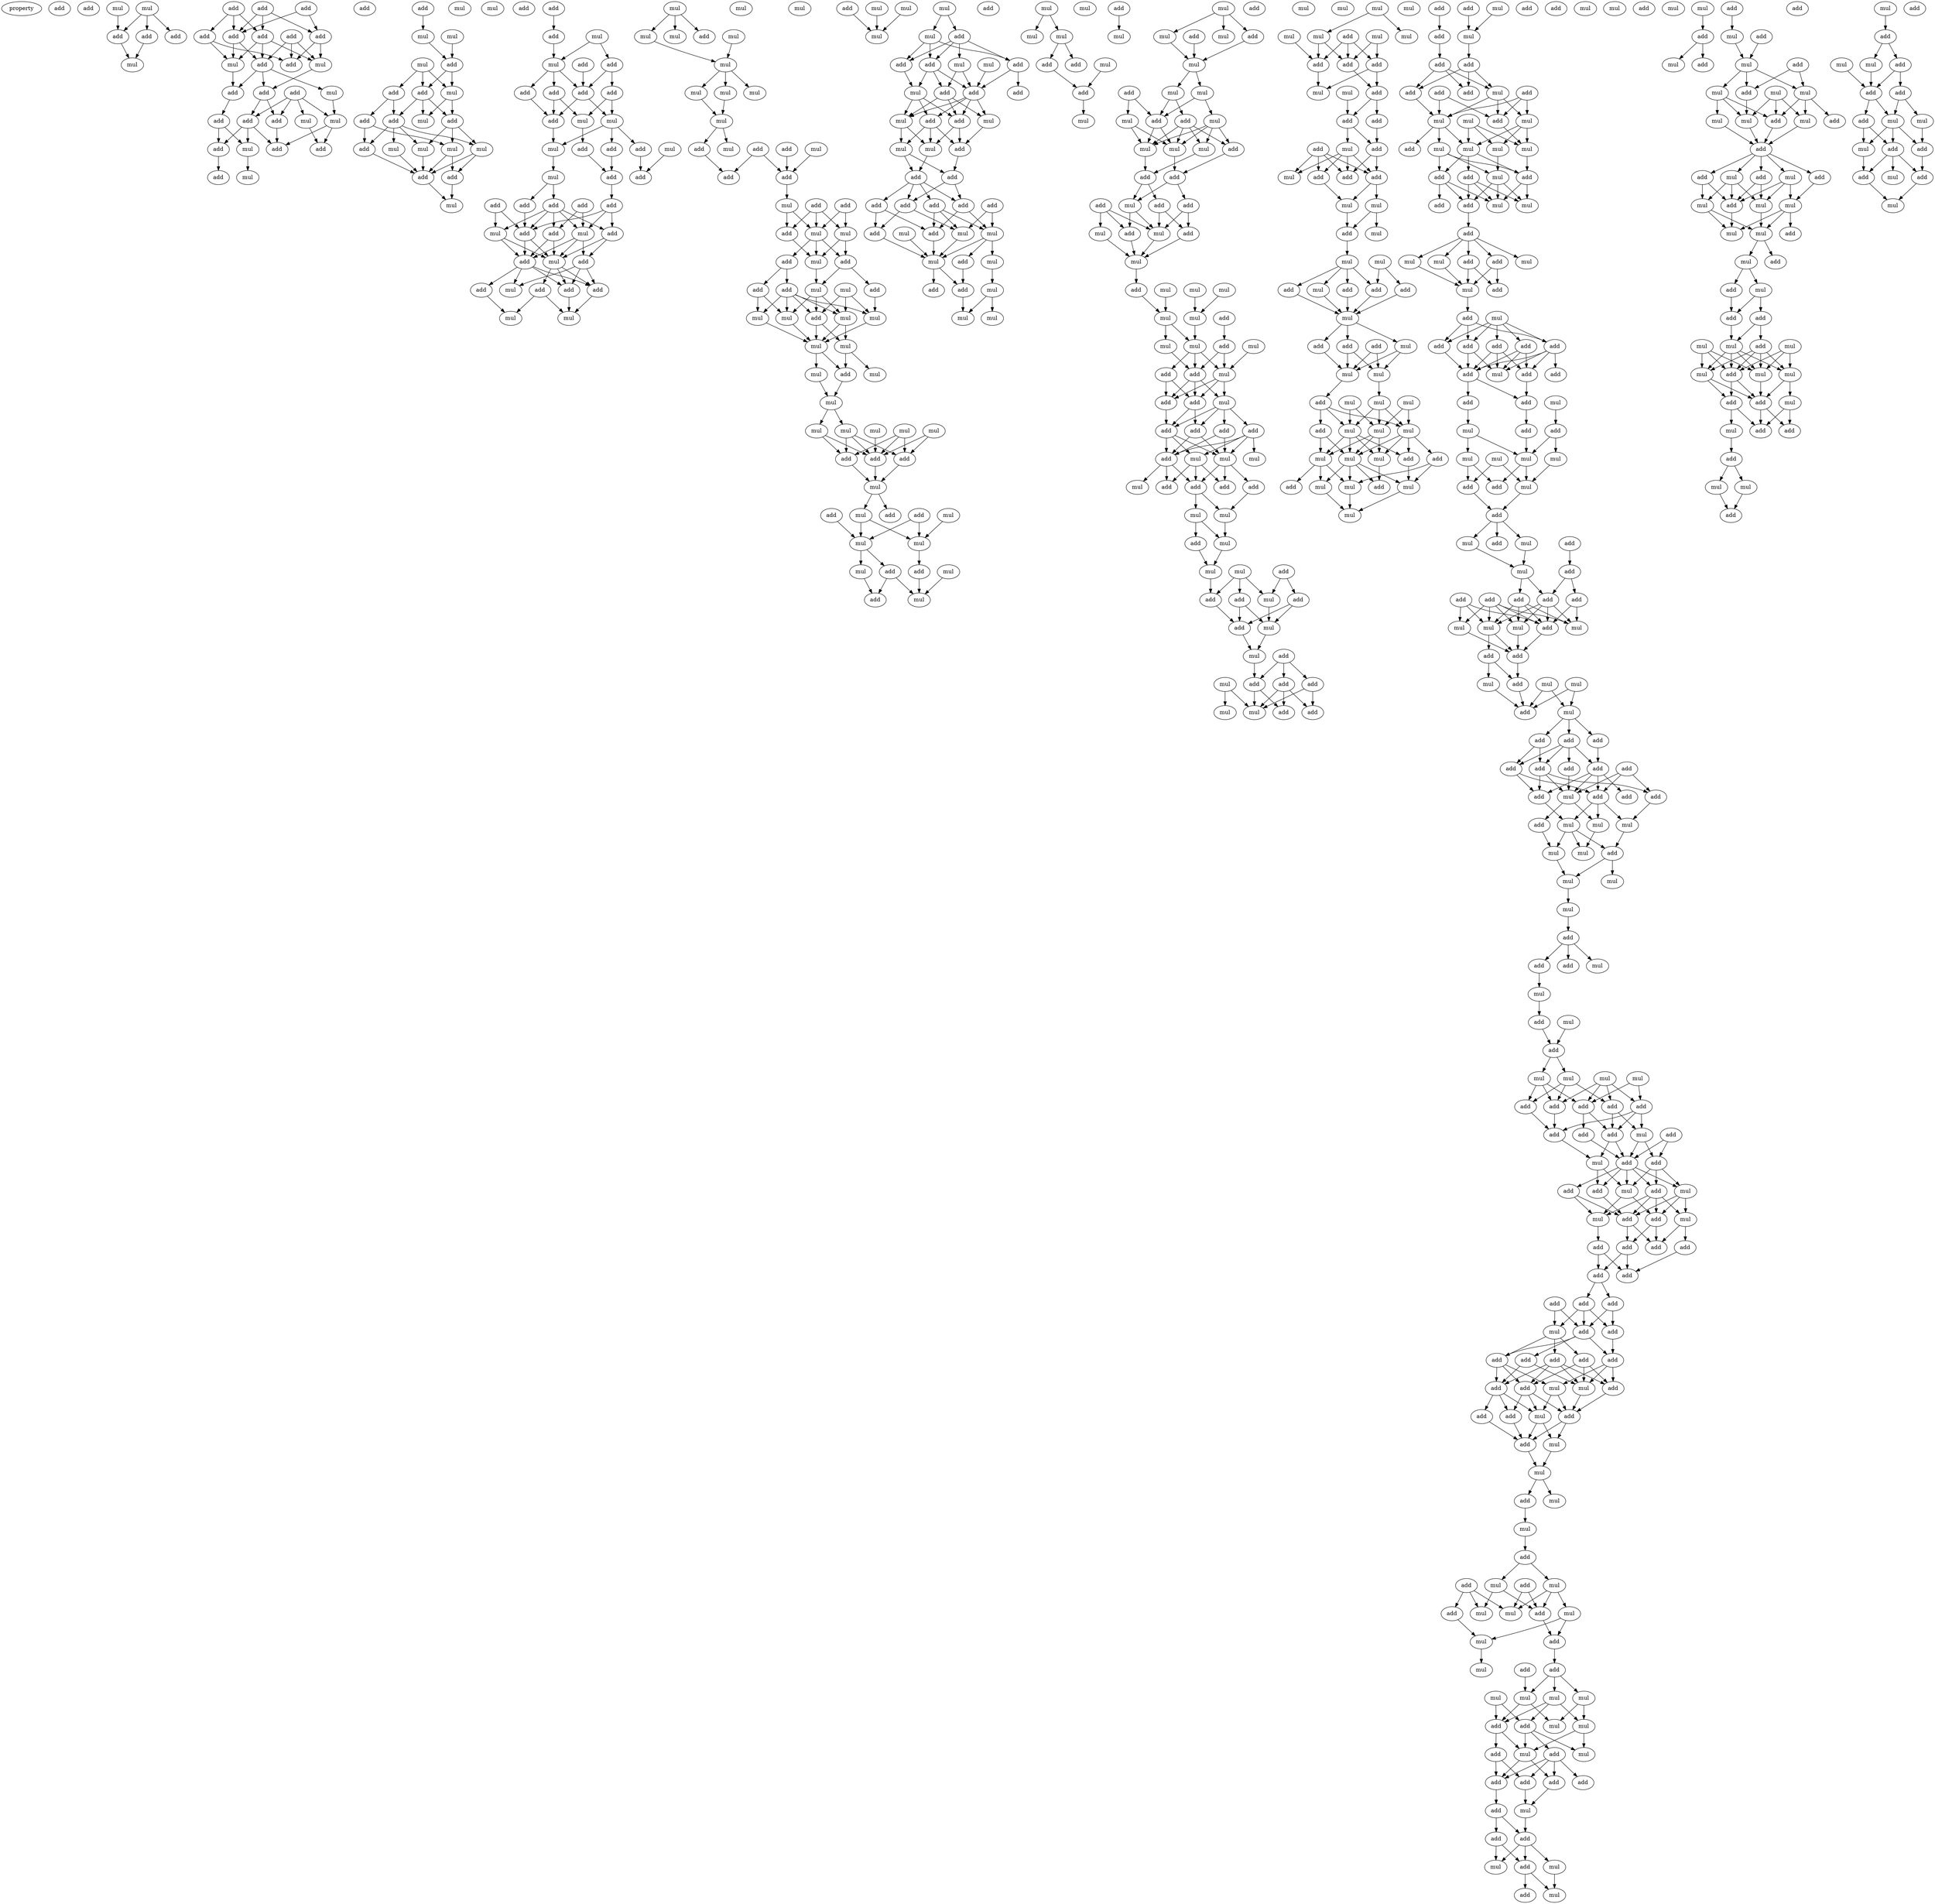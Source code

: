 digraph {
    node [fontcolor=black]
    property [mul=2,lf=1.3]
    0 [ label = add ];
    1 [ label = add ];
    2 [ label = mul ];
    3 [ label = mul ];
    4 [ label = add ];
    5 [ label = add ];
    6 [ label = add ];
    7 [ label = mul ];
    8 [ label = add ];
    9 [ label = add ];
    10 [ label = add ];
    11 [ label = add ];
    12 [ label = add ];
    13 [ label = add ];
    14 [ label = add ];
    15 [ label = add ];
    16 [ label = mul ];
    17 [ label = add ];
    18 [ label = mul ];
    19 [ label = add ];
    20 [ label = mul ];
    21 [ label = add ];
    22 [ label = add ];
    23 [ label = add ];
    24 [ label = add ];
    25 [ label = add ];
    26 [ label = mul ];
    27 [ label = mul ];
    28 [ label = add ];
    29 [ label = mul ];
    30 [ label = add ];
    31 [ label = add ];
    32 [ label = add ];
    33 [ label = add ];
    34 [ label = mul ];
    35 [ label = add ];
    36 [ label = add ];
    37 [ label = mul ];
    38 [ label = mul ];
    39 [ label = mul ];
    40 [ label = mul ];
    41 [ label = mul ];
    42 [ label = add ];
    43 [ label = add ];
    44 [ label = mul ];
    45 [ label = add ];
    46 [ label = add ];
    47 [ label = add ];
    48 [ label = mul ];
    49 [ label = add ];
    50 [ label = mul ];
    51 [ label = mul ];
    52 [ label = add ];
    53 [ label = mul ];
    54 [ label = mul ];
    55 [ label = add ];
    56 [ label = add ];
    57 [ label = add ];
    58 [ label = mul ];
    59 [ label = add ];
    60 [ label = mul ];
    61 [ label = add ];
    62 [ label = add ];
    63 [ label = add ];
    64 [ label = mul ];
    65 [ label = add ];
    66 [ label = add ];
    67 [ label = add ];
    68 [ label = add ];
    69 [ label = mul ];
    70 [ label = add ];
    71 [ label = mul ];
    72 [ label = add ];
    73 [ label = mul ];
    74 [ label = add ];
    75 [ label = add ];
    76 [ label = mul ];
    77 [ label = add ];
    78 [ label = mul ];
    79 [ label = add ];
    80 [ label = add ];
    81 [ label = add ];
    82 [ label = add ];
    83 [ label = add ];
    84 [ label = add ];
    85 [ label = add ];
    86 [ label = add ];
    87 [ label = mul ];
    88 [ label = mul ];
    89 [ label = add ];
    90 [ label = add ];
    91 [ label = mul ];
    92 [ label = add ];
    93 [ label = add ];
    94 [ label = add ];
    95 [ label = mul ];
    96 [ label = add ];
    97 [ label = add ];
    98 [ label = mul ];
    99 [ label = mul ];
    100 [ label = mul ];
    101 [ label = add ];
    102 [ label = mul ];
    103 [ label = mul ];
    104 [ label = mul ];
    105 [ label = mul ];
    106 [ label = mul ];
    107 [ label = mul ];
    108 [ label = mul ];
    109 [ label = mul ];
    110 [ label = mul ];
    111 [ label = mul ];
    112 [ label = add ];
    113 [ label = mul ];
    114 [ label = add ];
    115 [ label = add ];
    116 [ label = mul ];
    117 [ label = add ];
    118 [ label = add ];
    119 [ label = add ];
    120 [ label = add ];
    121 [ label = mul ];
    122 [ label = mul ];
    123 [ label = add ];
    124 [ label = mul ];
    125 [ label = mul ];
    126 [ label = add ];
    127 [ label = add ];
    128 [ label = add ];
    129 [ label = add ];
    130 [ label = mul ];
    131 [ label = mul ];
    132 [ label = add ];
    133 [ label = mul ];
    134 [ label = mul ];
    135 [ label = mul ];
    136 [ label = add ];
    137 [ label = mul ];
    138 [ label = mul ];
    139 [ label = mul ];
    140 [ label = mul ];
    141 [ label = add ];
    142 [ label = mul ];
    143 [ label = mul ];
    144 [ label = mul ];
    145 [ label = mul ];
    146 [ label = mul ];
    147 [ label = mul ];
    148 [ label = mul ];
    149 [ label = add ];
    150 [ label = add ];
    151 [ label = add ];
    152 [ label = mul ];
    153 [ label = add ];
    154 [ label = add ];
    155 [ label = add ];
    156 [ label = mul ];
    157 [ label = mul ];
    158 [ label = mul ];
    159 [ label = mul ];
    160 [ label = mul ];
    161 [ label = add ];
    162 [ label = add ];
    163 [ label = mul ];
    164 [ label = add ];
    165 [ label = add ];
    166 [ label = mul ];
    167 [ label = mul ];
    168 [ label = mul ];
    169 [ label = mul ];
    170 [ label = mul ];
    171 [ label = add ];
    172 [ label = mul ];
    173 [ label = add ];
    174 [ label = add ];
    175 [ label = mul ];
    176 [ label = mul ];
    177 [ label = add ];
    178 [ label = add ];
    179 [ label = add ];
    180 [ label = add ];
    181 [ label = mul ];
    182 [ label = mul ];
    183 [ label = add ];
    184 [ label = add ];
    185 [ label = mul ];
    186 [ label = mul ];
    187 [ label = mul ];
    188 [ label = add ];
    189 [ label = add ];
    190 [ label = add ];
    191 [ label = add ];
    192 [ label = add ];
    193 [ label = add ];
    194 [ label = add ];
    195 [ label = add ];
    196 [ label = add ];
    197 [ label = mul ];
    198 [ label = add ];
    199 [ label = mul ];
    200 [ label = mul ];
    201 [ label = add ];
    202 [ label = mul ];
    203 [ label = mul ];
    204 [ label = add ];
    205 [ label = mul ];
    206 [ label = add ];
    207 [ label = mul ];
    208 [ label = add ];
    209 [ label = mul ];
    210 [ label = mul ];
    211 [ label = mul ];
    212 [ label = mul ];
    213 [ label = add ];
    214 [ label = add ];
    215 [ label = mul ];
    216 [ label = add ];
    217 [ label = mul ];
    218 [ label = mul ];
    219 [ label = add ];
    220 [ label = mul ];
    221 [ label = add ];
    222 [ label = mul ];
    223 [ label = mul ];
    224 [ label = add ];
    225 [ label = add ];
    226 [ label = mul ];
    227 [ label = mul ];
    228 [ label = mul ];
    229 [ label = add ];
    230 [ label = mul ];
    231 [ label = mul ];
    232 [ label = add ];
    233 [ label = mul ];
    234 [ label = add ];
    235 [ label = mul ];
    236 [ label = mul ];
    237 [ label = add ];
    238 [ label = mul ];
    239 [ label = add ];
    240 [ label = add ];
    241 [ label = add ];
    242 [ label = mul ];
    243 [ label = mul ];
    244 [ label = add ];
    245 [ label = add ];
    246 [ label = add ];
    247 [ label = add ];
    248 [ label = mul ];
    249 [ label = mul ];
    250 [ label = mul ];
    251 [ label = mul ];
    252 [ label = mul ];
    253 [ label = mul ];
    254 [ label = add ];
    255 [ label = add ];
    256 [ label = mul ];
    257 [ label = mul ];
    258 [ label = mul ];
    259 [ label = mul ];
    260 [ label = add ];
    261 [ label = mul ];
    262 [ label = add ];
    263 [ label = mul ];
    264 [ label = add ];
    265 [ label = add ];
    266 [ label = add ];
    267 [ label = mul ];
    268 [ label = add ];
    269 [ label = add ];
    270 [ label = add ];
    271 [ label = add ];
    272 [ label = mul ];
    273 [ label = mul ];
    274 [ label = mul ];
    275 [ label = add ];
    276 [ label = mul ];
    277 [ label = add ];
    278 [ label = add ];
    279 [ label = add ];
    280 [ label = add ];
    281 [ label = mul ];
    282 [ label = mul ];
    283 [ label = add ];
    284 [ label = mul ];
    285 [ label = add ];
    286 [ label = mul ];
    287 [ label = mul ];
    288 [ label = mul ];
    289 [ label = mul ];
    290 [ label = add ];
    291 [ label = add ];
    292 [ label = add ];
    293 [ label = mul ];
    294 [ label = add ];
    295 [ label = mul ];
    296 [ label = add ];
    297 [ label = add ];
    298 [ label = mul ];
    299 [ label = add ];
    300 [ label = add ];
    301 [ label = add ];
    302 [ label = mul ];
    303 [ label = add ];
    304 [ label = mul ];
    305 [ label = mul ];
    306 [ label = add ];
    307 [ label = mul ];
    308 [ label = mul ];
    309 [ label = mul ];
    310 [ label = mul ];
    311 [ label = add ];
    312 [ label = add ];
    313 [ label = add ];
    314 [ label = mul ];
    315 [ label = add ];
    316 [ label = mul ];
    317 [ label = add ];
    318 [ label = add ];
    319 [ label = add ];
    320 [ label = add ];
    321 [ label = mul ];
    322 [ label = add ];
    323 [ label = mul ];
    324 [ label = add ];
    325 [ label = add ];
    326 [ label = mul ];
    327 [ label = mul ];
    328 [ label = add ];
    329 [ label = mul ];
    330 [ label = mul ];
    331 [ label = mul ];
    332 [ label = mul ];
    333 [ label = add ];
    334 [ label = add ];
    335 [ label = add ];
    336 [ label = add ];
    337 [ label = mul ];
    338 [ label = mul ];
    339 [ label = add ];
    340 [ label = mul ];
    341 [ label = add ];
    342 [ label = add ];
    343 [ label = mul ];
    344 [ label = mul ];
    345 [ label = mul ];
    346 [ label = mul ];
    347 [ label = mul ];
    348 [ label = add ];
    349 [ label = mul ];
    350 [ label = mul ];
    351 [ label = add ];
    352 [ label = mul ];
    353 [ label = add ];
    354 [ label = mul ];
    355 [ label = mul ];
    356 [ label = add ];
    357 [ label = mul ];
    358 [ label = mul ];
    359 [ label = add ];
    360 [ label = mul ];
    361 [ label = mul ];
    362 [ label = add ];
    363 [ label = mul ];
    364 [ label = add ];
    365 [ label = mul ];
    366 [ label = add ];
    367 [ label = add ];
    368 [ label = mul ];
    369 [ label = add ];
    370 [ label = add ];
    371 [ label = add ];
    372 [ label = add ];
    373 [ label = mul ];
    374 [ label = add ];
    375 [ label = add ];
    376 [ label = mul ];
    377 [ label = mul ];
    378 [ label = add ];
    379 [ label = mul ];
    380 [ label = add ];
    381 [ label = mul ];
    382 [ label = mul ];
    383 [ label = mul ];
    384 [ label = mul ];
    385 [ label = mul ];
    386 [ label = add ];
    387 [ label = add ];
    388 [ label = add ];
    389 [ label = add ];
    390 [ label = mul ];
    391 [ label = mul ];
    392 [ label = add ];
    393 [ label = add ];
    394 [ label = mul ];
    395 [ label = add ];
    396 [ label = mul ];
    397 [ label = add ];
    398 [ label = mul ];
    399 [ label = add ];
    400 [ label = mul ];
    401 [ label = mul ];
    402 [ label = add ];
    403 [ label = add ];
    404 [ label = add ];
    405 [ label = add ];
    406 [ label = add ];
    407 [ label = add ];
    408 [ label = add ];
    409 [ label = add ];
    410 [ label = add ];
    411 [ label = mul ];
    412 [ label = mul ];
    413 [ label = add ];
    414 [ label = add ];
    415 [ label = add ];
    416 [ label = mul ];
    417 [ label = add ];
    418 [ label = mul ];
    419 [ label = mul ];
    420 [ label = mul ];
    421 [ label = add ];
    422 [ label = mul ];
    423 [ label = add ];
    424 [ label = mul ];
    425 [ label = add ];
    426 [ label = add ];
    427 [ label = add ];
    428 [ label = mul ];
    429 [ label = add ];
    430 [ label = mul ];
    431 [ label = mul ];
    432 [ label = add ];
    433 [ label = add ];
    434 [ label = add ];
    435 [ label = add ];
    436 [ label = add ];
    437 [ label = add ];
    438 [ label = add ];
    439 [ label = mul ];
    440 [ label = mul ];
    441 [ label = mul ];
    442 [ label = mul ];
    443 [ label = add ];
    444 [ label = add ];
    445 [ label = mul ];
    446 [ label = mul ];
    447 [ label = mul ];
    448 [ label = add ];
    449 [ label = add ];
    450 [ label = mul ];
    451 [ label = add ];
    452 [ label = add ];
    453 [ label = add ];
    454 [ label = add ];
    455 [ label = add ];
    456 [ label = add ];
    457 [ label = add ];
    458 [ label = add ];
    459 [ label = add ];
    460 [ label = add ];
    461 [ label = mul ];
    462 [ label = add ];
    463 [ label = add ];
    464 [ label = mul ];
    465 [ label = add ];
    466 [ label = mul ];
    467 [ label = mul ];
    468 [ label = mul ];
    469 [ label = add ];
    470 [ label = mul ];
    471 [ label = mul ];
    472 [ label = mul ];
    473 [ label = mul ];
    474 [ label = add ];
    475 [ label = add ];
    476 [ label = add ];
    477 [ label = mul ];
    478 [ label = add ];
    479 [ label = mul ];
    480 [ label = mul ];
    481 [ label = add ];
    482 [ label = mul ];
    483 [ label = add ];
    484 [ label = mul ];
    485 [ label = mul ];
    486 [ label = mul ];
    487 [ label = mul ];
    488 [ label = add ];
    489 [ label = add ];
    490 [ label = add ];
    491 [ label = add ];
    492 [ label = add ];
    493 [ label = add ];
    494 [ label = mul ];
    495 [ label = add ];
    496 [ label = add ];
    497 [ label = add ];
    498 [ label = add ];
    499 [ label = mul ];
    500 [ label = add ];
    501 [ label = add ];
    502 [ label = mul ];
    503 [ label = add ];
    504 [ label = add ];
    505 [ label = mul ];
    506 [ label = mul ];
    507 [ label = mul ];
    508 [ label = add ];
    509 [ label = add ];
    510 [ label = add ];
    511 [ label = add ];
    512 [ label = add ];
    513 [ label = add ];
    514 [ label = add ];
    515 [ label = add ];
    516 [ label = add ];
    517 [ label = add ];
    518 [ label = add ];
    519 [ label = mul ];
    520 [ label = add ];
    521 [ label = mul ];
    522 [ label = add ];
    523 [ label = add ];
    524 [ label = add ];
    525 [ label = add ];
    526 [ label = add ];
    527 [ label = add ];
    528 [ label = add ];
    529 [ label = mul ];
    530 [ label = mul ];
    531 [ label = add ];
    532 [ label = add ];
    533 [ label = mul ];
    534 [ label = add ];
    535 [ label = add ];
    536 [ label = add ];
    537 [ label = mul ];
    538 [ label = add ];
    539 [ label = mul ];
    540 [ label = add ];
    541 [ label = add ];
    542 [ label = mul ];
    543 [ label = mul ];
    544 [ label = mul ];
    545 [ label = add ];
    546 [ label = add ];
    547 [ label = mul ];
    548 [ label = add ];
    549 [ label = mul ];
    550 [ label = add ];
    551 [ label = mul ];
    552 [ label = mul ];
    553 [ label = add ];
    554 [ label = mul ];
    555 [ label = mul ];
    556 [ label = add ];
    557 [ label = add ];
    558 [ label = mul ];
    559 [ label = add ];
    560 [ label = mul ];
    561 [ label = mul ];
    562 [ label = mul ];
    563 [ label = mul ];
    564 [ label = add ];
    565 [ label = mul ];
    566 [ label = add ];
    567 [ label = mul ];
    568 [ label = mul ];
    569 [ label = add ];
    570 [ label = mul ];
    571 [ label = add ];
    572 [ label = add ];
    573 [ label = add ];
    574 [ label = add ];
    575 [ label = add ];
    576 [ label = add ];
    577 [ label = mul ];
    578 [ label = add ];
    579 [ label = add ];
    580 [ label = mul ];
    581 [ label = add ];
    582 [ label = mul ];
    583 [ label = mul ];
    584 [ label = add ];
    585 [ label = mul ];
    586 [ label = add ];
    587 [ label = add ];
    588 [ label = add ];
    589 [ label = mul ];
    590 [ label = add ];
    591 [ label = mul ];
    592 [ label = add ];
    593 [ label = mul ];
    594 [ label = mul ];
    595 [ label = mul ];
    596 [ label = add ];
    597 [ label = mul ];
    598 [ label = add ];
    599 [ label = mul ];
    600 [ label = mul ];
    601 [ label = add ];
    602 [ label = mul ];
    603 [ label = add ];
    604 [ label = add ];
    605 [ label = add ];
    606 [ label = add ];
    607 [ label = mul ];
    608 [ label = mul ];
    609 [ label = mul ];
    610 [ label = mul ];
    611 [ label = add ];
    612 [ label = mul ];
    613 [ label = add ];
    614 [ label = mul ];
    615 [ label = mul ];
    616 [ label = mul ];
    617 [ label = add ];
    618 [ label = mul ];
    619 [ label = add ];
    620 [ label = add ];
    621 [ label = add ];
    622 [ label = mul ];
    623 [ label = mul ];
    624 [ label = add ];
    625 [ label = mul ];
    626 [ label = add ];
    627 [ label = mul ];
    628 [ label = mul ];
    629 [ label = mul ];
    630 [ label = add ];
    631 [ label = mul ];
    632 [ label = add ];
    633 [ label = mul ];
    634 [ label = add ];
    635 [ label = add ];
    636 [ label = add ];
    637 [ label = mul ];
    638 [ label = add ];
    639 [ label = mul ];
    640 [ label = add ];
    641 [ label = mul ];
    642 [ label = add ];
    643 [ label = mul ];
    644 [ label = mul ];
    645 [ label = add ];
    646 [ label = add ];
    647 [ label = add ];
    648 [ label = add ];
    649 [ label = add ];
    650 [ label = mul ];
    651 [ label = mul ];
    652 [ label = add ];
    653 [ label = mul ];
    654 [ label = add ];
    655 [ label = mul ];
    656 [ label = add ];
    657 [ label = add ];
    658 [ label = mul ];
    2 -> 5 [ name = 0 ];
    3 -> 4 [ name = 1 ];
    3 -> 5 [ name = 2 ];
    3 -> 6 [ name = 3 ];
    4 -> 7 [ name = 4 ];
    5 -> 7 [ name = 5 ];
    8 -> 13 [ name = 6 ];
    8 -> 14 [ name = 7 ];
    8 -> 15 [ name = 8 ];
    9 -> 11 [ name = 9 ];
    9 -> 13 [ name = 10 ];
    9 -> 14 [ name = 11 ];
    10 -> 11 [ name = 12 ];
    10 -> 14 [ name = 13 ];
    11 -> 16 [ name = 14 ];
    11 -> 19 [ name = 15 ];
    12 -> 16 [ name = 16 ];
    12 -> 17 [ name = 17 ];
    12 -> 19 [ name = 18 ];
    13 -> 16 [ name = 19 ];
    13 -> 17 [ name = 20 ];
    13 -> 18 [ name = 21 ];
    14 -> 17 [ name = 22 ];
    14 -> 18 [ name = 23 ];
    15 -> 18 [ name = 24 ];
    15 -> 19 [ name = 25 ];
    16 -> 23 [ name = 26 ];
    17 -> 20 [ name = 27 ];
    17 -> 22 [ name = 28 ];
    17 -> 23 [ name = 29 ];
    18 -> 22 [ name = 30 ];
    20 -> 26 [ name = 31 ];
    21 -> 24 [ name = 32 ];
    21 -> 25 [ name = 33 ];
    21 -> 26 [ name = 34 ];
    21 -> 27 [ name = 35 ];
    22 -> 28 [ name = 36 ];
    23 -> 24 [ name = 37 ];
    23 -> 25 [ name = 38 ];
    24 -> 29 [ name = 39 ];
    24 -> 30 [ name = 40 ];
    24 -> 32 [ name = 41 ];
    25 -> 30 [ name = 42 ];
    26 -> 30 [ name = 43 ];
    26 -> 31 [ name = 44 ];
    27 -> 31 [ name = 45 ];
    28 -> 29 [ name = 46 ];
    28 -> 32 [ name = 47 ];
    29 -> 34 [ name = 48 ];
    32 -> 33 [ name = 49 ];
    36 -> 38 [ name = 50 ];
    38 -> 42 [ name = 51 ];
    39 -> 42 [ name = 52 ];
    40 -> 43 [ name = 53 ];
    40 -> 44 [ name = 54 ];
    40 -> 45 [ name = 55 ];
    42 -> 43 [ name = 56 ];
    42 -> 44 [ name = 57 ];
    43 -> 47 [ name = 58 ];
    43 -> 48 [ name = 59 ];
    43 -> 49 [ name = 60 ];
    44 -> 48 [ name = 61 ];
    44 -> 49 [ name = 62 ];
    45 -> 46 [ name = 63 ];
    45 -> 47 [ name = 64 ];
    46 -> 52 [ name = 65 ];
    46 -> 54 [ name = 66 ];
    47 -> 50 [ name = 67 ];
    47 -> 51 [ name = 68 ];
    47 -> 52 [ name = 69 ];
    47 -> 53 [ name = 70 ];
    49 -> 51 [ name = 71 ];
    49 -> 53 [ name = 72 ];
    49 -> 54 [ name = 73 ];
    50 -> 55 [ name = 74 ];
    51 -> 55 [ name = 75 ];
    52 -> 55 [ name = 76 ];
    53 -> 55 [ name = 77 ];
    53 -> 56 [ name = 78 ];
    54 -> 55 [ name = 79 ];
    54 -> 56 [ name = 80 ];
    55 -> 58 [ name = 81 ];
    56 -> 58 [ name = 82 ];
    59 -> 61 [ name = 83 ];
    60 -> 62 [ name = 84 ];
    60 -> 64 [ name = 85 ];
    61 -> 64 [ name = 86 ];
    62 -> 65 [ name = 87 ];
    62 -> 67 [ name = 88 ];
    63 -> 67 [ name = 89 ];
    64 -> 66 [ name = 90 ];
    64 -> 67 [ name = 91 ];
    64 -> 68 [ name = 92 ];
    65 -> 69 [ name = 93 ];
    65 -> 71 [ name = 94 ];
    66 -> 69 [ name = 95 ];
    66 -> 70 [ name = 96 ];
    67 -> 70 [ name = 97 ];
    67 -> 71 [ name = 98 ];
    68 -> 70 [ name = 99 ];
    69 -> 75 [ name = 100 ];
    70 -> 76 [ name = 101 ];
    71 -> 72 [ name = 102 ];
    71 -> 74 [ name = 103 ];
    71 -> 76 [ name = 104 ];
    72 -> 77 [ name = 105 ];
    73 -> 79 [ name = 106 ];
    74 -> 79 [ name = 107 ];
    75 -> 77 [ name = 108 ];
    76 -> 78 [ name = 109 ];
    77 -> 83 [ name = 110 ];
    78 -> 81 [ name = 111 ];
    78 -> 84 [ name = 112 ];
    80 -> 87 [ name = 113 ];
    80 -> 89 [ name = 114 ];
    81 -> 85 [ name = 115 ];
    81 -> 86 [ name = 116 ];
    81 -> 87 [ name = 117 ];
    81 -> 88 [ name = 118 ];
    81 -> 89 [ name = 119 ];
    82 -> 86 [ name = 120 ];
    82 -> 88 [ name = 121 ];
    83 -> 85 [ name = 122 ];
    83 -> 88 [ name = 123 ];
    83 -> 89 [ name = 124 ];
    84 -> 89 [ name = 125 ];
    85 -> 90 [ name = 126 ];
    85 -> 91 [ name = 127 ];
    86 -> 91 [ name = 128 ];
    86 -> 92 [ name = 129 ];
    87 -> 91 [ name = 130 ];
    87 -> 92 [ name = 131 ];
    88 -> 90 [ name = 132 ];
    88 -> 91 [ name = 133 ];
    88 -> 92 [ name = 134 ];
    89 -> 91 [ name = 135 ];
    89 -> 92 [ name = 136 ];
    90 -> 93 [ name = 137 ];
    90 -> 94 [ name = 138 ];
    90 -> 95 [ name = 139 ];
    91 -> 93 [ name = 140 ];
    91 -> 94 [ name = 141 ];
    91 -> 97 [ name = 142 ];
    92 -> 93 [ name = 143 ];
    92 -> 94 [ name = 144 ];
    92 -> 95 [ name = 145 ];
    92 -> 96 [ name = 146 ];
    93 -> 98 [ name = 147 ];
    94 -> 98 [ name = 148 ];
    96 -> 99 [ name = 149 ];
    97 -> 98 [ name = 150 ];
    97 -> 99 [ name = 151 ];
    100 -> 101 [ name = 152 ];
    100 -> 102 [ name = 153 ];
    100 -> 103 [ name = 154 ];
    102 -> 106 [ name = 155 ];
    105 -> 106 [ name = 156 ];
    106 -> 107 [ name = 157 ];
    106 -> 108 [ name = 158 ];
    106 -> 109 [ name = 159 ];
    107 -> 111 [ name = 160 ];
    108 -> 111 [ name = 161 ];
    111 -> 113 [ name = 162 ];
    111 -> 115 [ name = 163 ];
    112 -> 117 [ name = 164 ];
    112 -> 118 [ name = 165 ];
    114 -> 118 [ name = 166 ];
    115 -> 117 [ name = 167 ];
    116 -> 118 [ name = 168 ];
    118 -> 121 [ name = 169 ];
    119 -> 122 [ name = 170 ];
    119 -> 123 [ name = 171 ];
    119 -> 124 [ name = 172 ];
    120 -> 122 [ name = 173 ];
    120 -> 124 [ name = 174 ];
    121 -> 123 [ name = 175 ];
    121 -> 124 [ name = 176 ];
    122 -> 125 [ name = 177 ];
    122 -> 127 [ name = 178 ];
    123 -> 125 [ name = 179 ];
    124 -> 125 [ name = 180 ];
    124 -> 126 [ name = 181 ];
    124 -> 127 [ name = 182 ];
    125 -> 131 [ name = 183 ];
    126 -> 128 [ name = 184 ];
    126 -> 132 [ name = 185 ];
    127 -> 129 [ name = 186 ];
    127 -> 131 [ name = 187 ];
    128 -> 133 [ name = 188 ];
    128 -> 134 [ name = 189 ];
    128 -> 135 [ name = 190 ];
    128 -> 136 [ name = 191 ];
    128 -> 137 [ name = 192 ];
    129 -> 137 [ name = 193 ];
    130 -> 134 [ name = 194 ];
    130 -> 136 [ name = 195 ];
    130 -> 137 [ name = 196 ];
    131 -> 133 [ name = 197 ];
    131 -> 134 [ name = 198 ];
    131 -> 136 [ name = 199 ];
    132 -> 133 [ name = 200 ];
    132 -> 135 [ name = 201 ];
    133 -> 139 [ name = 202 ];
    134 -> 138 [ name = 203 ];
    134 -> 139 [ name = 204 ];
    135 -> 139 [ name = 205 ];
    136 -> 138 [ name = 206 ];
    136 -> 139 [ name = 207 ];
    137 -> 139 [ name = 208 ];
    138 -> 141 [ name = 209 ];
    138 -> 142 [ name = 210 ];
    139 -> 140 [ name = 211 ];
    139 -> 141 [ name = 212 ];
    140 -> 143 [ name = 213 ];
    141 -> 143 [ name = 214 ];
    143 -> 147 [ name = 215 ];
    143 -> 148 [ name = 216 ];
    144 -> 151 [ name = 217 ];
    145 -> 150 [ name = 218 ];
    145 -> 151 [ name = 219 ];
    146 -> 149 [ name = 220 ];
    146 -> 150 [ name = 221 ];
    146 -> 151 [ name = 222 ];
    147 -> 149 [ name = 223 ];
    147 -> 151 [ name = 224 ];
    148 -> 149 [ name = 225 ];
    148 -> 150 [ name = 226 ];
    148 -> 151 [ name = 227 ];
    149 -> 152 [ name = 228 ];
    150 -> 152 [ name = 229 ];
    151 -> 152 [ name = 230 ];
    152 -> 153 [ name = 231 ];
    152 -> 156 [ name = 232 ];
    154 -> 158 [ name = 233 ];
    154 -> 159 [ name = 234 ];
    155 -> 158 [ name = 235 ];
    156 -> 158 [ name = 236 ];
    156 -> 159 [ name = 237 ];
    157 -> 159 [ name = 238 ];
    158 -> 161 [ name = 239 ];
    158 -> 163 [ name = 240 ];
    159 -> 162 [ name = 241 ];
    160 -> 167 [ name = 242 ];
    161 -> 165 [ name = 243 ];
    161 -> 167 [ name = 244 ];
    162 -> 167 [ name = 245 ];
    163 -> 165 [ name = 246 ];
    164 -> 169 [ name = 247 ];
    166 -> 169 [ name = 248 ];
    168 -> 169 [ name = 249 ];
    170 -> 171 [ name = 250 ];
    170 -> 172 [ name = 251 ];
    171 -> 173 [ name = 252 ];
    171 -> 174 [ name = 253 ];
    171 -> 175 [ name = 254 ];
    171 -> 177 [ name = 255 ];
    172 -> 173 [ name = 256 ];
    172 -> 174 [ name = 257 ];
    172 -> 177 [ name = 258 ];
    173 -> 178 [ name = 259 ];
    173 -> 180 [ name = 260 ];
    173 -> 181 [ name = 261 ];
    174 -> 178 [ name = 262 ];
    174 -> 179 [ name = 263 ];
    175 -> 178 [ name = 264 ];
    175 -> 180 [ name = 265 ];
    176 -> 178 [ name = 266 ];
    177 -> 181 [ name = 267 ];
    178 -> 182 [ name = 268 ];
    178 -> 183 [ name = 269 ];
    178 -> 184 [ name = 270 ];
    178 -> 185 [ name = 271 ];
    180 -> 182 [ name = 272 ];
    180 -> 183 [ name = 273 ];
    180 -> 185 [ name = 274 ];
    181 -> 182 [ name = 275 ];
    181 -> 183 [ name = 276 ];
    181 -> 184 [ name = 277 ];
    182 -> 186 [ name = 278 ];
    182 -> 187 [ name = 279 ];
    183 -> 186 [ name = 280 ];
    183 -> 188 [ name = 281 ];
    184 -> 186 [ name = 282 ];
    184 -> 187 [ name = 283 ];
    184 -> 188 [ name = 284 ];
    185 -> 188 [ name = 285 ];
    186 -> 190 [ name = 286 ];
    187 -> 189 [ name = 287 ];
    187 -> 190 [ name = 288 ];
    188 -> 189 [ name = 289 ];
    189 -> 192 [ name = 290 ];
    189 -> 195 [ name = 291 ];
    190 -> 191 [ name = 292 ];
    190 -> 192 [ name = 293 ];
    190 -> 194 [ name = 294 ];
    190 -> 195 [ name = 295 ];
    191 -> 196 [ name = 296 ];
    191 -> 198 [ name = 297 ];
    192 -> 196 [ name = 298 ];
    192 -> 197 [ name = 299 ];
    193 -> 197 [ name = 300 ];
    193 -> 200 [ name = 301 ];
    194 -> 197 [ name = 302 ];
    194 -> 198 [ name = 303 ];
    194 -> 200 [ name = 304 ];
    195 -> 198 [ name = 305 ];
    195 -> 200 [ name = 306 ];
    196 -> 203 [ name = 307 ];
    197 -> 203 [ name = 308 ];
    198 -> 203 [ name = 309 ];
    199 -> 203 [ name = 310 ];
    200 -> 201 [ name = 311 ];
    200 -> 202 [ name = 312 ];
    200 -> 203 [ name = 313 ];
    201 -> 204 [ name = 314 ];
    202 -> 205 [ name = 315 ];
    203 -> 204 [ name = 316 ];
    203 -> 206 [ name = 317 ];
    204 -> 209 [ name = 318 ];
    205 -> 207 [ name = 319 ];
    205 -> 209 [ name = 320 ];
    210 -> 211 [ name = 321 ];
    210 -> 212 [ name = 322 ];
    212 -> 213 [ name = 323 ];
    212 -> 214 [ name = 324 ];
    213 -> 216 [ name = 325 ];
    215 -> 216 [ name = 326 ];
    216 -> 217 [ name = 327 ];
    219 -> 223 [ name = 328 ];
    220 -> 222 [ name = 329 ];
    220 -> 225 [ name = 330 ];
    220 -> 226 [ name = 331 ];
    224 -> 227 [ name = 332 ];
    225 -> 227 [ name = 333 ];
    226 -> 227 [ name = 334 ];
    227 -> 228 [ name = 335 ];
    227 -> 230 [ name = 336 ];
    228 -> 232 [ name = 337 ];
    228 -> 233 [ name = 338 ];
    229 -> 231 [ name = 339 ];
    229 -> 232 [ name = 340 ];
    230 -> 232 [ name = 341 ];
    230 -> 234 [ name = 342 ];
    231 -> 235 [ name = 343 ];
    231 -> 238 [ name = 344 ];
    232 -> 235 [ name = 345 ];
    232 -> 238 [ name = 346 ];
    233 -> 235 [ name = 347 ];
    233 -> 236 [ name = 348 ];
    233 -> 237 [ name = 349 ];
    233 -> 238 [ name = 350 ];
    234 -> 235 [ name = 351 ];
    234 -> 236 [ name = 352 ];
    234 -> 237 [ name = 353 ];
    234 -> 238 [ name = 354 ];
    235 -> 240 [ name = 355 ];
    236 -> 240 [ name = 356 ];
    237 -> 239 [ name = 357 ];
    238 -> 239 [ name = 358 ];
    239 -> 241 [ name = 359 ];
    239 -> 243 [ name = 360 ];
    240 -> 243 [ name = 361 ];
    240 -> 244 [ name = 362 ];
    241 -> 247 [ name = 363 ];
    241 -> 248 [ name = 364 ];
    243 -> 246 [ name = 365 ];
    243 -> 248 [ name = 366 ];
    244 -> 247 [ name = 367 ];
    244 -> 248 [ name = 368 ];
    245 -> 246 [ name = 369 ];
    245 -> 248 [ name = 370 ];
    245 -> 249 [ name = 371 ];
    246 -> 250 [ name = 372 ];
    247 -> 250 [ name = 373 ];
    248 -> 250 [ name = 374 ];
    249 -> 250 [ name = 375 ];
    250 -> 254 [ name = 376 ];
    251 -> 257 [ name = 377 ];
    252 -> 257 [ name = 378 ];
    253 -> 256 [ name = 379 ];
    254 -> 256 [ name = 380 ];
    255 -> 260 [ name = 381 ];
    256 -> 258 [ name = 382 ];
    256 -> 261 [ name = 383 ];
    257 -> 258 [ name = 384 ];
    258 -> 262 [ name = 385 ];
    258 -> 263 [ name = 386 ];
    258 -> 264 [ name = 387 ];
    259 -> 263 [ name = 388 ];
    260 -> 263 [ name = 389 ];
    260 -> 264 [ name = 390 ];
    261 -> 264 [ name = 391 ];
    262 -> 265 [ name = 392 ];
    262 -> 266 [ name = 393 ];
    263 -> 265 [ name = 394 ];
    263 -> 266 [ name = 395 ];
    263 -> 267 [ name = 396 ];
    264 -> 265 [ name = 397 ];
    264 -> 266 [ name = 398 ];
    264 -> 267 [ name = 399 ];
    265 -> 268 [ name = 400 ];
    265 -> 270 [ name = 401 ];
    266 -> 268 [ name = 402 ];
    267 -> 268 [ name = 403 ];
    267 -> 269 [ name = 404 ];
    267 -> 270 [ name = 405 ];
    267 -> 271 [ name = 406 ];
    268 -> 273 [ name = 407 ];
    268 -> 274 [ name = 408 ];
    268 -> 275 [ name = 409 ];
    269 -> 273 [ name = 410 ];
    269 -> 275 [ name = 411 ];
    270 -> 273 [ name = 412 ];
    270 -> 275 [ name = 413 ];
    271 -> 272 [ name = 414 ];
    271 -> 273 [ name = 415 ];
    271 -> 274 [ name = 416 ];
    271 -> 275 [ name = 417 ];
    273 -> 277 [ name = 418 ];
    273 -> 278 [ name = 419 ];
    273 -> 280 [ name = 420 ];
    274 -> 278 [ name = 421 ];
    274 -> 279 [ name = 422 ];
    274 -> 280 [ name = 423 ];
    275 -> 276 [ name = 424 ];
    275 -> 279 [ name = 425 ];
    275 -> 280 [ name = 426 ];
    277 -> 281 [ name = 427 ];
    280 -> 281 [ name = 428 ];
    280 -> 282 [ name = 429 ];
    281 -> 284 [ name = 430 ];
    282 -> 283 [ name = 431 ];
    282 -> 284 [ name = 432 ];
    283 -> 286 [ name = 433 ];
    284 -> 286 [ name = 434 ];
    285 -> 288 [ name = 435 ];
    285 -> 292 [ name = 436 ];
    286 -> 291 [ name = 437 ];
    287 -> 288 [ name = 438 ];
    287 -> 290 [ name = 439 ];
    287 -> 291 [ name = 440 ];
    288 -> 293 [ name = 441 ];
    290 -> 293 [ name = 442 ];
    290 -> 294 [ name = 443 ];
    291 -> 294 [ name = 444 ];
    292 -> 293 [ name = 445 ];
    292 -> 294 [ name = 446 ];
    293 -> 295 [ name = 447 ];
    294 -> 295 [ name = 448 ];
    295 -> 297 [ name = 449 ];
    296 -> 297 [ name = 450 ];
    296 -> 299 [ name = 451 ];
    296 -> 300 [ name = 452 ];
    297 -> 302 [ name = 453 ];
    297 -> 303 [ name = 454 ];
    298 -> 302 [ name = 455 ];
    298 -> 304 [ name = 456 ];
    299 -> 301 [ name = 457 ];
    299 -> 302 [ name = 458 ];
    299 -> 303 [ name = 459 ];
    300 -> 301 [ name = 460 ];
    300 -> 302 [ name = 461 ];
    305 -> 307 [ name = 462 ];
    305 -> 310 [ name = 463 ];
    306 -> 311 [ name = 464 ];
    306 -> 312 [ name = 465 ];
    306 -> 313 [ name = 466 ];
    308 -> 312 [ name = 467 ];
    309 -> 311 [ name = 468 ];
    309 -> 313 [ name = 469 ];
    310 -> 312 [ name = 470 ];
    310 -> 313 [ name = 471 ];
    311 -> 314 [ name = 472 ];
    311 -> 315 [ name = 473 ];
    312 -> 314 [ name = 474 ];
    313 -> 315 [ name = 475 ];
    315 -> 317 [ name = 476 ];
    315 -> 318 [ name = 477 ];
    316 -> 317 [ name = 478 ];
    317 -> 320 [ name = 479 ];
    317 -> 321 [ name = 480 ];
    318 -> 320 [ name = 481 ];
    319 -> 322 [ name = 482 ];
    319 -> 323 [ name = 483 ];
    319 -> 324 [ name = 484 ];
    319 -> 325 [ name = 485 ];
    320 -> 322 [ name = 486 ];
    320 -> 324 [ name = 487 ];
    321 -> 322 [ name = 488 ];
    321 -> 323 [ name = 489 ];
    321 -> 324 [ name = 490 ];
    321 -> 325 [ name = 491 ];
    322 -> 326 [ name = 492 ];
    322 -> 327 [ name = 493 ];
    325 -> 327 [ name = 494 ];
    326 -> 328 [ name = 495 ];
    326 -> 329 [ name = 496 ];
    327 -> 328 [ name = 497 ];
    328 -> 331 [ name = 498 ];
    330 -> 335 [ name = 499 ];
    330 -> 336 [ name = 500 ];
    331 -> 332 [ name = 501 ];
    331 -> 333 [ name = 502 ];
    331 -> 334 [ name = 503 ];
    331 -> 335 [ name = 504 ];
    332 -> 337 [ name = 505 ];
    333 -> 337 [ name = 506 ];
    334 -> 337 [ name = 507 ];
    335 -> 337 [ name = 508 ];
    336 -> 337 [ name = 509 ];
    337 -> 339 [ name = 510 ];
    337 -> 340 [ name = 511 ];
    337 -> 342 [ name = 512 ];
    339 -> 344 [ name = 513 ];
    340 -> 343 [ name = 514 ];
    340 -> 344 [ name = 515 ];
    341 -> 343 [ name = 516 ];
    341 -> 344 [ name = 517 ];
    342 -> 343 [ name = 518 ];
    342 -> 344 [ name = 519 ];
    343 -> 345 [ name = 520 ];
    344 -> 348 [ name = 521 ];
    345 -> 349 [ name = 522 ];
    345 -> 350 [ name = 523 ];
    345 -> 352 [ name = 524 ];
    346 -> 350 [ name = 525 ];
    346 -> 352 [ name = 526 ];
    347 -> 349 [ name = 527 ];
    347 -> 352 [ name = 528 ];
    348 -> 349 [ name = 529 ];
    348 -> 350 [ name = 530 ];
    348 -> 351 [ name = 531 ];
    349 -> 353 [ name = 532 ];
    349 -> 354 [ name = 533 ];
    349 -> 356 [ name = 534 ];
    349 -> 357 [ name = 535 ];
    350 -> 353 [ name = 536 ];
    350 -> 354 [ name = 537 ];
    350 -> 355 [ name = 538 ];
    350 -> 357 [ name = 539 ];
    351 -> 355 [ name = 540 ];
    351 -> 357 [ name = 541 ];
    352 -> 354 [ name = 542 ];
    352 -> 355 [ name = 543 ];
    352 -> 357 [ name = 544 ];
    353 -> 358 [ name = 545 ];
    354 -> 359 [ name = 546 ];
    355 -> 360 [ name = 547 ];
    355 -> 361 [ name = 548 ];
    355 -> 362 [ name = 549 ];
    356 -> 358 [ name = 550 ];
    356 -> 360 [ name = 551 ];
    357 -> 358 [ name = 552 ];
    357 -> 359 [ name = 553 ];
    357 -> 360 [ name = 554 ];
    357 -> 361 [ name = 555 ];
    358 -> 363 [ name = 556 ];
    360 -> 363 [ name = 557 ];
    361 -> 363 [ name = 558 ];
    364 -> 367 [ name = 559 ];
    365 -> 368 [ name = 560 ];
    366 -> 368 [ name = 561 ];
    367 -> 369 [ name = 562 ];
    368 -> 370 [ name = 563 ];
    369 -> 372 [ name = 564 ];
    369 -> 373 [ name = 565 ];
    369 -> 374 [ name = 566 ];
    370 -> 372 [ name = 567 ];
    370 -> 373 [ name = 568 ];
    370 -> 374 [ name = 569 ];
    371 -> 376 [ name = 570 ];
    371 -> 378 [ name = 571 ];
    373 -> 376 [ name = 572 ];
    373 -> 377 [ name = 573 ];
    373 -> 378 [ name = 574 ];
    374 -> 376 [ name = 575 ];
    375 -> 376 [ name = 576 ];
    375 -> 377 [ name = 577 ];
    375 -> 378 [ name = 578 ];
    376 -> 380 [ name = 579 ];
    376 -> 381 [ name = 580 ];
    376 -> 383 [ name = 581 ];
    377 -> 381 [ name = 582 ];
    377 -> 382 [ name = 583 ];
    377 -> 384 [ name = 584 ];
    378 -> 384 [ name = 585 ];
    379 -> 381 [ name = 586 ];
    379 -> 382 [ name = 587 ];
    379 -> 384 [ name = 588 ];
    381 -> 386 [ name = 589 ];
    381 -> 387 [ name = 590 ];
    381 -> 388 [ name = 591 ];
    382 -> 385 [ name = 592 ];
    383 -> 385 [ name = 593 ];
    383 -> 387 [ name = 594 ];
    383 -> 388 [ name = 595 ];
    384 -> 387 [ name = 596 ];
    385 -> 390 [ name = 597 ];
    385 -> 391 [ name = 598 ];
    385 -> 392 [ name = 599 ];
    386 -> 390 [ name = 600 ];
    386 -> 391 [ name = 601 ];
    386 -> 392 [ name = 602 ];
    387 -> 390 [ name = 603 ];
    387 -> 391 [ name = 604 ];
    388 -> 389 [ name = 605 ];
    388 -> 390 [ name = 606 ];
    388 -> 392 [ name = 607 ];
    392 -> 393 [ name = 608 ];
    393 -> 394 [ name = 609 ];
    393 -> 395 [ name = 610 ];
    393 -> 396 [ name = 611 ];
    393 -> 397 [ name = 612 ];
    393 -> 398 [ name = 613 ];
    394 -> 400 [ name = 614 ];
    395 -> 399 [ name = 615 ];
    395 -> 400 [ name = 616 ];
    396 -> 400 [ name = 617 ];
    397 -> 399 [ name = 618 ];
    397 -> 400 [ name = 619 ];
    400 -> 402 [ name = 620 ];
    401 -> 403 [ name = 621 ];
    401 -> 404 [ name = 622 ];
    401 -> 405 [ name = 623 ];
    401 -> 406 [ name = 624 ];
    401 -> 407 [ name = 625 ];
    402 -> 404 [ name = 626 ];
    402 -> 405 [ name = 627 ];
    402 -> 407 [ name = 628 ];
    403 -> 409 [ name = 629 ];
    403 -> 410 [ name = 630 ];
    403 -> 411 [ name = 631 ];
    404 -> 410 [ name = 632 ];
    405 -> 408 [ name = 633 ];
    405 -> 409 [ name = 634 ];
    405 -> 410 [ name = 635 ];
    405 -> 411 [ name = 636 ];
    406 -> 409 [ name = 637 ];
    406 -> 410 [ name = 638 ];
    406 -> 411 [ name = 639 ];
    407 -> 410 [ name = 640 ];
    407 -> 411 [ name = 641 ];
    409 -> 413 [ name = 642 ];
    410 -> 413 [ name = 643 ];
    410 -> 414 [ name = 644 ];
    412 -> 417 [ name = 645 ];
    413 -> 415 [ name = 646 ];
    414 -> 416 [ name = 647 ];
    415 -> 419 [ name = 648 ];
    416 -> 419 [ name = 649 ];
    416 -> 422 [ name = 650 ];
    417 -> 418 [ name = 651 ];
    417 -> 419 [ name = 652 ];
    418 -> 424 [ name = 653 ];
    419 -> 424 [ name = 654 ];
    419 -> 425 [ name = 655 ];
    420 -> 423 [ name = 656 ];
    420 -> 424 [ name = 657 ];
    422 -> 423 [ name = 658 ];
    422 -> 425 [ name = 659 ];
    423 -> 426 [ name = 660 ];
    424 -> 426 [ name = 661 ];
    426 -> 427 [ name = 662 ];
    426 -> 428 [ name = 663 ];
    426 -> 430 [ name = 664 ];
    428 -> 431 [ name = 665 ];
    429 -> 432 [ name = 666 ];
    430 -> 431 [ name = 667 ];
    431 -> 436 [ name = 668 ];
    431 -> 437 [ name = 669 ];
    432 -> 434 [ name = 670 ];
    432 -> 436 [ name = 671 ];
    433 -> 438 [ name = 672 ];
    433 -> 439 [ name = 673 ];
    433 -> 441 [ name = 674 ];
    434 -> 438 [ name = 675 ];
    434 -> 442 [ name = 676 ];
    435 -> 438 [ name = 677 ];
    435 -> 439 [ name = 678 ];
    435 -> 440 [ name = 679 ];
    435 -> 441 [ name = 680 ];
    435 -> 442 [ name = 681 ];
    436 -> 438 [ name = 682 ];
    436 -> 439 [ name = 683 ];
    436 -> 440 [ name = 684 ];
    436 -> 442 [ name = 685 ];
    437 -> 438 [ name = 686 ];
    437 -> 439 [ name = 687 ];
    437 -> 440 [ name = 688 ];
    437 -> 442 [ name = 689 ];
    438 -> 443 [ name = 690 ];
    439 -> 443 [ name = 691 ];
    439 -> 444 [ name = 692 ];
    440 -> 443 [ name = 693 ];
    441 -> 443 [ name = 694 ];
    443 -> 448 [ name = 695 ];
    444 -> 446 [ name = 696 ];
    444 -> 448 [ name = 697 ];
    445 -> 449 [ name = 698 ];
    445 -> 450 [ name = 699 ];
    446 -> 449 [ name = 700 ];
    447 -> 449 [ name = 701 ];
    447 -> 450 [ name = 702 ];
    448 -> 449 [ name = 703 ];
    450 -> 451 [ name = 704 ];
    450 -> 452 [ name = 705 ];
    450 -> 453 [ name = 706 ];
    451 -> 455 [ name = 707 ];
    451 -> 456 [ name = 708 ];
    452 -> 458 [ name = 709 ];
    453 -> 454 [ name = 710 ];
    453 -> 455 [ name = 711 ];
    453 -> 456 [ name = 712 ];
    453 -> 458 [ name = 713 ];
    454 -> 461 [ name = 714 ];
    455 -> 460 [ name = 715 ];
    455 -> 461 [ name = 716 ];
    455 -> 462 [ name = 717 ];
    456 -> 460 [ name = 718 ];
    456 -> 463 [ name = 719 ];
    457 -> 461 [ name = 720 ];
    457 -> 462 [ name = 721 ];
    457 -> 463 [ name = 722 ];
    458 -> 459 [ name = 723 ];
    458 -> 460 [ name = 724 ];
    458 -> 461 [ name = 725 ];
    458 -> 463 [ name = 726 ];
    460 -> 464 [ name = 727 ];
    461 -> 465 [ name = 728 ];
    461 -> 467 [ name = 729 ];
    462 -> 466 [ name = 730 ];
    463 -> 464 [ name = 731 ];
    463 -> 466 [ name = 732 ];
    463 -> 467 [ name = 733 ];
    464 -> 468 [ name = 734 ];
    464 -> 469 [ name = 735 ];
    464 -> 470 [ name = 736 ];
    465 -> 470 [ name = 737 ];
    466 -> 469 [ name = 738 ];
    467 -> 468 [ name = 739 ];
    469 -> 471 [ name = 740 ];
    469 -> 472 [ name = 741 ];
    470 -> 472 [ name = 742 ];
    472 -> 473 [ name = 743 ];
    473 -> 474 [ name = 744 ];
    474 -> 475 [ name = 745 ];
    474 -> 476 [ name = 746 ];
    474 -> 477 [ name = 747 ];
    475 -> 479 [ name = 748 ];
    479 -> 481 [ name = 749 ];
    481 -> 483 [ name = 750 ];
    482 -> 483 [ name = 751 ];
    483 -> 484 [ name = 752 ];
    483 -> 487 [ name = 753 ];
    484 -> 488 [ name = 754 ];
    484 -> 489 [ name = 755 ];
    484 -> 490 [ name = 756 ];
    485 -> 491 [ name = 757 ];
    485 -> 492 [ name = 758 ];
    486 -> 488 [ name = 759 ];
    486 -> 489 [ name = 760 ];
    486 -> 491 [ name = 761 ];
    486 -> 492 [ name = 762 ];
    487 -> 488 [ name = 763 ];
    487 -> 490 [ name = 764 ];
    487 -> 492 [ name = 765 ];
    488 -> 497 [ name = 766 ];
    489 -> 493 [ name = 767 ];
    489 -> 494 [ name = 768 ];
    490 -> 497 [ name = 769 ];
    491 -> 493 [ name = 770 ];
    491 -> 494 [ name = 771 ];
    491 -> 497 [ name = 772 ];
    492 -> 493 [ name = 773 ];
    492 -> 496 [ name = 774 ];
    493 -> 499 [ name = 775 ];
    493 -> 500 [ name = 776 ];
    494 -> 498 [ name = 777 ];
    494 -> 500 [ name = 778 ];
    495 -> 498 [ name = 779 ];
    495 -> 500 [ name = 780 ];
    496 -> 500 [ name = 781 ];
    497 -> 499 [ name = 782 ];
    498 -> 501 [ name = 783 ];
    498 -> 502 [ name = 784 ];
    498 -> 505 [ name = 785 ];
    499 -> 503 [ name = 786 ];
    499 -> 505 [ name = 787 ];
    500 -> 501 [ name = 788 ];
    500 -> 502 [ name = 789 ];
    500 -> 503 [ name = 790 ];
    500 -> 504 [ name = 791 ];
    500 -> 505 [ name = 792 ];
    501 -> 506 [ name = 793 ];
    501 -> 507 [ name = 794 ];
    501 -> 508 [ name = 795 ];
    501 -> 509 [ name = 796 ];
    502 -> 506 [ name = 797 ];
    502 -> 508 [ name = 798 ];
    502 -> 509 [ name = 799 ];
    503 -> 508 [ name = 800 ];
    504 -> 507 [ name = 801 ];
    504 -> 508 [ name = 802 ];
    505 -> 507 [ name = 803 ];
    505 -> 509 [ name = 804 ];
    506 -> 512 [ name = 805 ];
    506 -> 513 [ name = 806 ];
    507 -> 511 [ name = 807 ];
    508 -> 510 [ name = 808 ];
    508 -> 513 [ name = 809 ];
    509 -> 510 [ name = 810 ];
    509 -> 513 [ name = 811 ];
    510 -> 514 [ name = 812 ];
    510 -> 515 [ name = 813 ];
    511 -> 514 [ name = 814 ];
    511 -> 515 [ name = 815 ];
    512 -> 515 [ name = 816 ];
    514 -> 516 [ name = 817 ];
    514 -> 518 [ name = 818 ];
    516 -> 520 [ name = 819 ];
    516 -> 521 [ name = 820 ];
    516 -> 522 [ name = 821 ];
    517 -> 521 [ name = 822 ];
    517 -> 522 [ name = 823 ];
    518 -> 520 [ name = 824 ];
    518 -> 522 [ name = 825 ];
    520 -> 523 [ name = 826 ];
    521 -> 524 [ name = 827 ];
    521 -> 525 [ name = 828 ];
    521 -> 526 [ name = 829 ];
    522 -> 523 [ name = 830 ];
    522 -> 526 [ name = 831 ];
    522 -> 527 [ name = 832 ];
    523 -> 529 [ name = 833 ];
    523 -> 530 [ name = 834 ];
    523 -> 532 [ name = 835 ];
    524 -> 530 [ name = 836 ];
    524 -> 531 [ name = 837 ];
    524 -> 532 [ name = 838 ];
    525 -> 528 [ name = 839 ];
    525 -> 530 [ name = 840 ];
    525 -> 531 [ name = 841 ];
    525 -> 532 [ name = 842 ];
    526 -> 528 [ name = 843 ];
    526 -> 529 [ name = 844 ];
    526 -> 531 [ name = 845 ];
    527 -> 528 [ name = 846 ];
    527 -> 530 [ name = 847 ];
    528 -> 533 [ name = 848 ];
    528 -> 534 [ name = 849 ];
    528 -> 535 [ name = 850 ];
    529 -> 533 [ name = 851 ];
    529 -> 536 [ name = 852 ];
    530 -> 536 [ name = 853 ];
    531 -> 533 [ name = 854 ];
    531 -> 534 [ name = 855 ];
    531 -> 536 [ name = 856 ];
    532 -> 536 [ name = 857 ];
    533 -> 537 [ name = 858 ];
    533 -> 538 [ name = 859 ];
    534 -> 538 [ name = 860 ];
    535 -> 538 [ name = 861 ];
    536 -> 537 [ name = 862 ];
    536 -> 538 [ name = 863 ];
    537 -> 539 [ name = 864 ];
    538 -> 539 [ name = 865 ];
    539 -> 540 [ name = 866 ];
    539 -> 543 [ name = 867 ];
    540 -> 544 [ name = 868 ];
    544 -> 545 [ name = 869 ];
    545 -> 547 [ name = 870 ];
    545 -> 549 [ name = 871 ];
    546 -> 553 [ name = 872 ];
    546 -> 554 [ name = 873 ];
    547 -> 552 [ name = 874 ];
    547 -> 553 [ name = 875 ];
    548 -> 550 [ name = 876 ];
    548 -> 552 [ name = 877 ];
    548 -> 554 [ name = 878 ];
    549 -> 551 [ name = 879 ];
    549 -> 553 [ name = 880 ];
    549 -> 554 [ name = 881 ];
    550 -> 555 [ name = 882 ];
    551 -> 555 [ name = 883 ];
    551 -> 556 [ name = 884 ];
    553 -> 556 [ name = 885 ];
    555 -> 558 [ name = 886 ];
    556 -> 559 [ name = 887 ];
    557 -> 560 [ name = 888 ];
    559 -> 560 [ name = 889 ];
    559 -> 561 [ name = 890 ];
    559 -> 563 [ name = 891 ];
    560 -> 564 [ name = 892 ];
    560 -> 565 [ name = 893 ];
    561 -> 565 [ name = 894 ];
    561 -> 567 [ name = 895 ];
    562 -> 564 [ name = 896 ];
    562 -> 566 [ name = 897 ];
    563 -> 564 [ name = 898 ];
    563 -> 566 [ name = 899 ];
    563 -> 567 [ name = 900 ];
    564 -> 568 [ name = 901 ];
    564 -> 571 [ name = 902 ];
    566 -> 568 [ name = 903 ];
    566 -> 569 [ name = 904 ];
    566 -> 570 [ name = 905 ];
    567 -> 568 [ name = 906 ];
    567 -> 570 [ name = 907 ];
    568 -> 572 [ name = 908 ];
    568 -> 573 [ name = 909 ];
    569 -> 572 [ name = 910 ];
    569 -> 573 [ name = 911 ];
    569 -> 574 [ name = 912 ];
    569 -> 575 [ name = 913 ];
    571 -> 573 [ name = 914 ];
    571 -> 574 [ name = 915 ];
    572 -> 577 [ name = 916 ];
    573 -> 576 [ name = 917 ];
    574 -> 577 [ name = 918 ];
    576 -> 578 [ name = 919 ];
    576 -> 579 [ name = 920 ];
    577 -> 578 [ name = 921 ];
    578 -> 580 [ name = 922 ];
    578 -> 581 [ name = 923 ];
    578 -> 582 [ name = 924 ];
    579 -> 581 [ name = 925 ];
    579 -> 582 [ name = 926 ];
    580 -> 583 [ name = 927 ];
    581 -> 583 [ name = 928 ];
    581 -> 584 [ name = 929 ];
    585 -> 587 [ name = 930 ];
    586 -> 591 [ name = 931 ];
    587 -> 589 [ name = 932 ];
    587 -> 590 [ name = 933 ];
    588 -> 593 [ name = 934 ];
    591 -> 593 [ name = 935 ];
    592 -> 594 [ name = 936 ];
    592 -> 596 [ name = 937 ];
    593 -> 594 [ name = 938 ];
    593 -> 595 [ name = 939 ];
    593 -> 596 [ name = 940 ];
    594 -> 598 [ name = 941 ];
    594 -> 601 [ name = 942 ];
    594 -> 602 [ name = 943 ];
    595 -> 599 [ name = 944 ];
    595 -> 600 [ name = 945 ];
    595 -> 601 [ name = 946 ];
    596 -> 599 [ name = 947 ];
    597 -> 599 [ name = 948 ];
    597 -> 601 [ name = 949 ];
    597 -> 602 [ name = 950 ];
    599 -> 603 [ name = 951 ];
    600 -> 603 [ name = 952 ];
    601 -> 603 [ name = 953 ];
    602 -> 603 [ name = 954 ];
    603 -> 604 [ name = 955 ];
    603 -> 605 [ name = 956 ];
    603 -> 606 [ name = 957 ];
    603 -> 607 [ name = 958 ];
    603 -> 608 [ name = 959 ];
    604 -> 611 [ name = 960 ];
    604 -> 612 [ name = 961 ];
    605 -> 610 [ name = 962 ];
    605 -> 611 [ name = 963 ];
    606 -> 609 [ name = 964 ];
    607 -> 610 [ name = 965 ];
    607 -> 611 [ name = 966 ];
    607 -> 612 [ name = 967 ];
    608 -> 609 [ name = 968 ];
    608 -> 611 [ name = 969 ];
    608 -> 612 [ name = 970 ];
    609 -> 613 [ name = 971 ];
    609 -> 614 [ name = 972 ];
    609 -> 615 [ name = 973 ];
    610 -> 614 [ name = 974 ];
    610 -> 615 [ name = 975 ];
    611 -> 615 [ name = 976 ];
    612 -> 614 [ name = 977 ];
    614 -> 616 [ name = 978 ];
    614 -> 617 [ name = 979 ];
    616 -> 618 [ name = 980 ];
    616 -> 619 [ name = 981 ];
    618 -> 620 [ name = 982 ];
    618 -> 621 [ name = 983 ];
    619 -> 620 [ name = 984 ];
    620 -> 623 [ name = 985 ];
    621 -> 623 [ name = 986 ];
    621 -> 624 [ name = 987 ];
    622 -> 626 [ name = 988 ];
    622 -> 627 [ name = 989 ];
    622 -> 628 [ name = 990 ];
    623 -> 626 [ name = 991 ];
    623 -> 627 [ name = 992 ];
    623 -> 628 [ name = 993 ];
    623 -> 629 [ name = 994 ];
    624 -> 626 [ name = 995 ];
    624 -> 627 [ name = 996 ];
    624 -> 628 [ name = 997 ];
    624 -> 629 [ name = 998 ];
    625 -> 626 [ name = 999 ];
    625 -> 627 [ name = 1000 ];
    625 -> 629 [ name = 1001 ];
    626 -> 630 [ name = 1002 ];
    626 -> 632 [ name = 1003 ];
    627 -> 632 [ name = 1004 ];
    628 -> 630 [ name = 1005 ];
    628 -> 632 [ name = 1006 ];
    629 -> 631 [ name = 1007 ];
    629 -> 632 [ name = 1008 ];
    630 -> 633 [ name = 1009 ];
    630 -> 635 [ name = 1010 ];
    631 -> 634 [ name = 1011 ];
    631 -> 635 [ name = 1012 ];
    632 -> 634 [ name = 1013 ];
    632 -> 635 [ name = 1014 ];
    633 -> 636 [ name = 1015 ];
    636 -> 637 [ name = 1016 ];
    636 -> 639 [ name = 1017 ];
    637 -> 640 [ name = 1018 ];
    639 -> 640 [ name = 1019 ];
    641 -> 642 [ name = 1020 ];
    642 -> 644 [ name = 1021 ];
    642 -> 645 [ name = 1022 ];
    643 -> 646 [ name = 1023 ];
    644 -> 646 [ name = 1024 ];
    645 -> 646 [ name = 1025 ];
    645 -> 648 [ name = 1026 ];
    646 -> 649 [ name = 1027 ];
    646 -> 651 [ name = 1028 ];
    648 -> 650 [ name = 1029 ];
    648 -> 651 [ name = 1030 ];
    649 -> 652 [ name = 1031 ];
    649 -> 653 [ name = 1032 ];
    650 -> 654 [ name = 1033 ];
    651 -> 652 [ name = 1034 ];
    651 -> 653 [ name = 1035 ];
    651 -> 654 [ name = 1036 ];
    652 -> 655 [ name = 1037 ];
    652 -> 656 [ name = 1038 ];
    652 -> 657 [ name = 1039 ];
    653 -> 657 [ name = 1040 ];
    654 -> 656 [ name = 1041 ];
    656 -> 658 [ name = 1042 ];
    657 -> 658 [ name = 1043 ];
}
